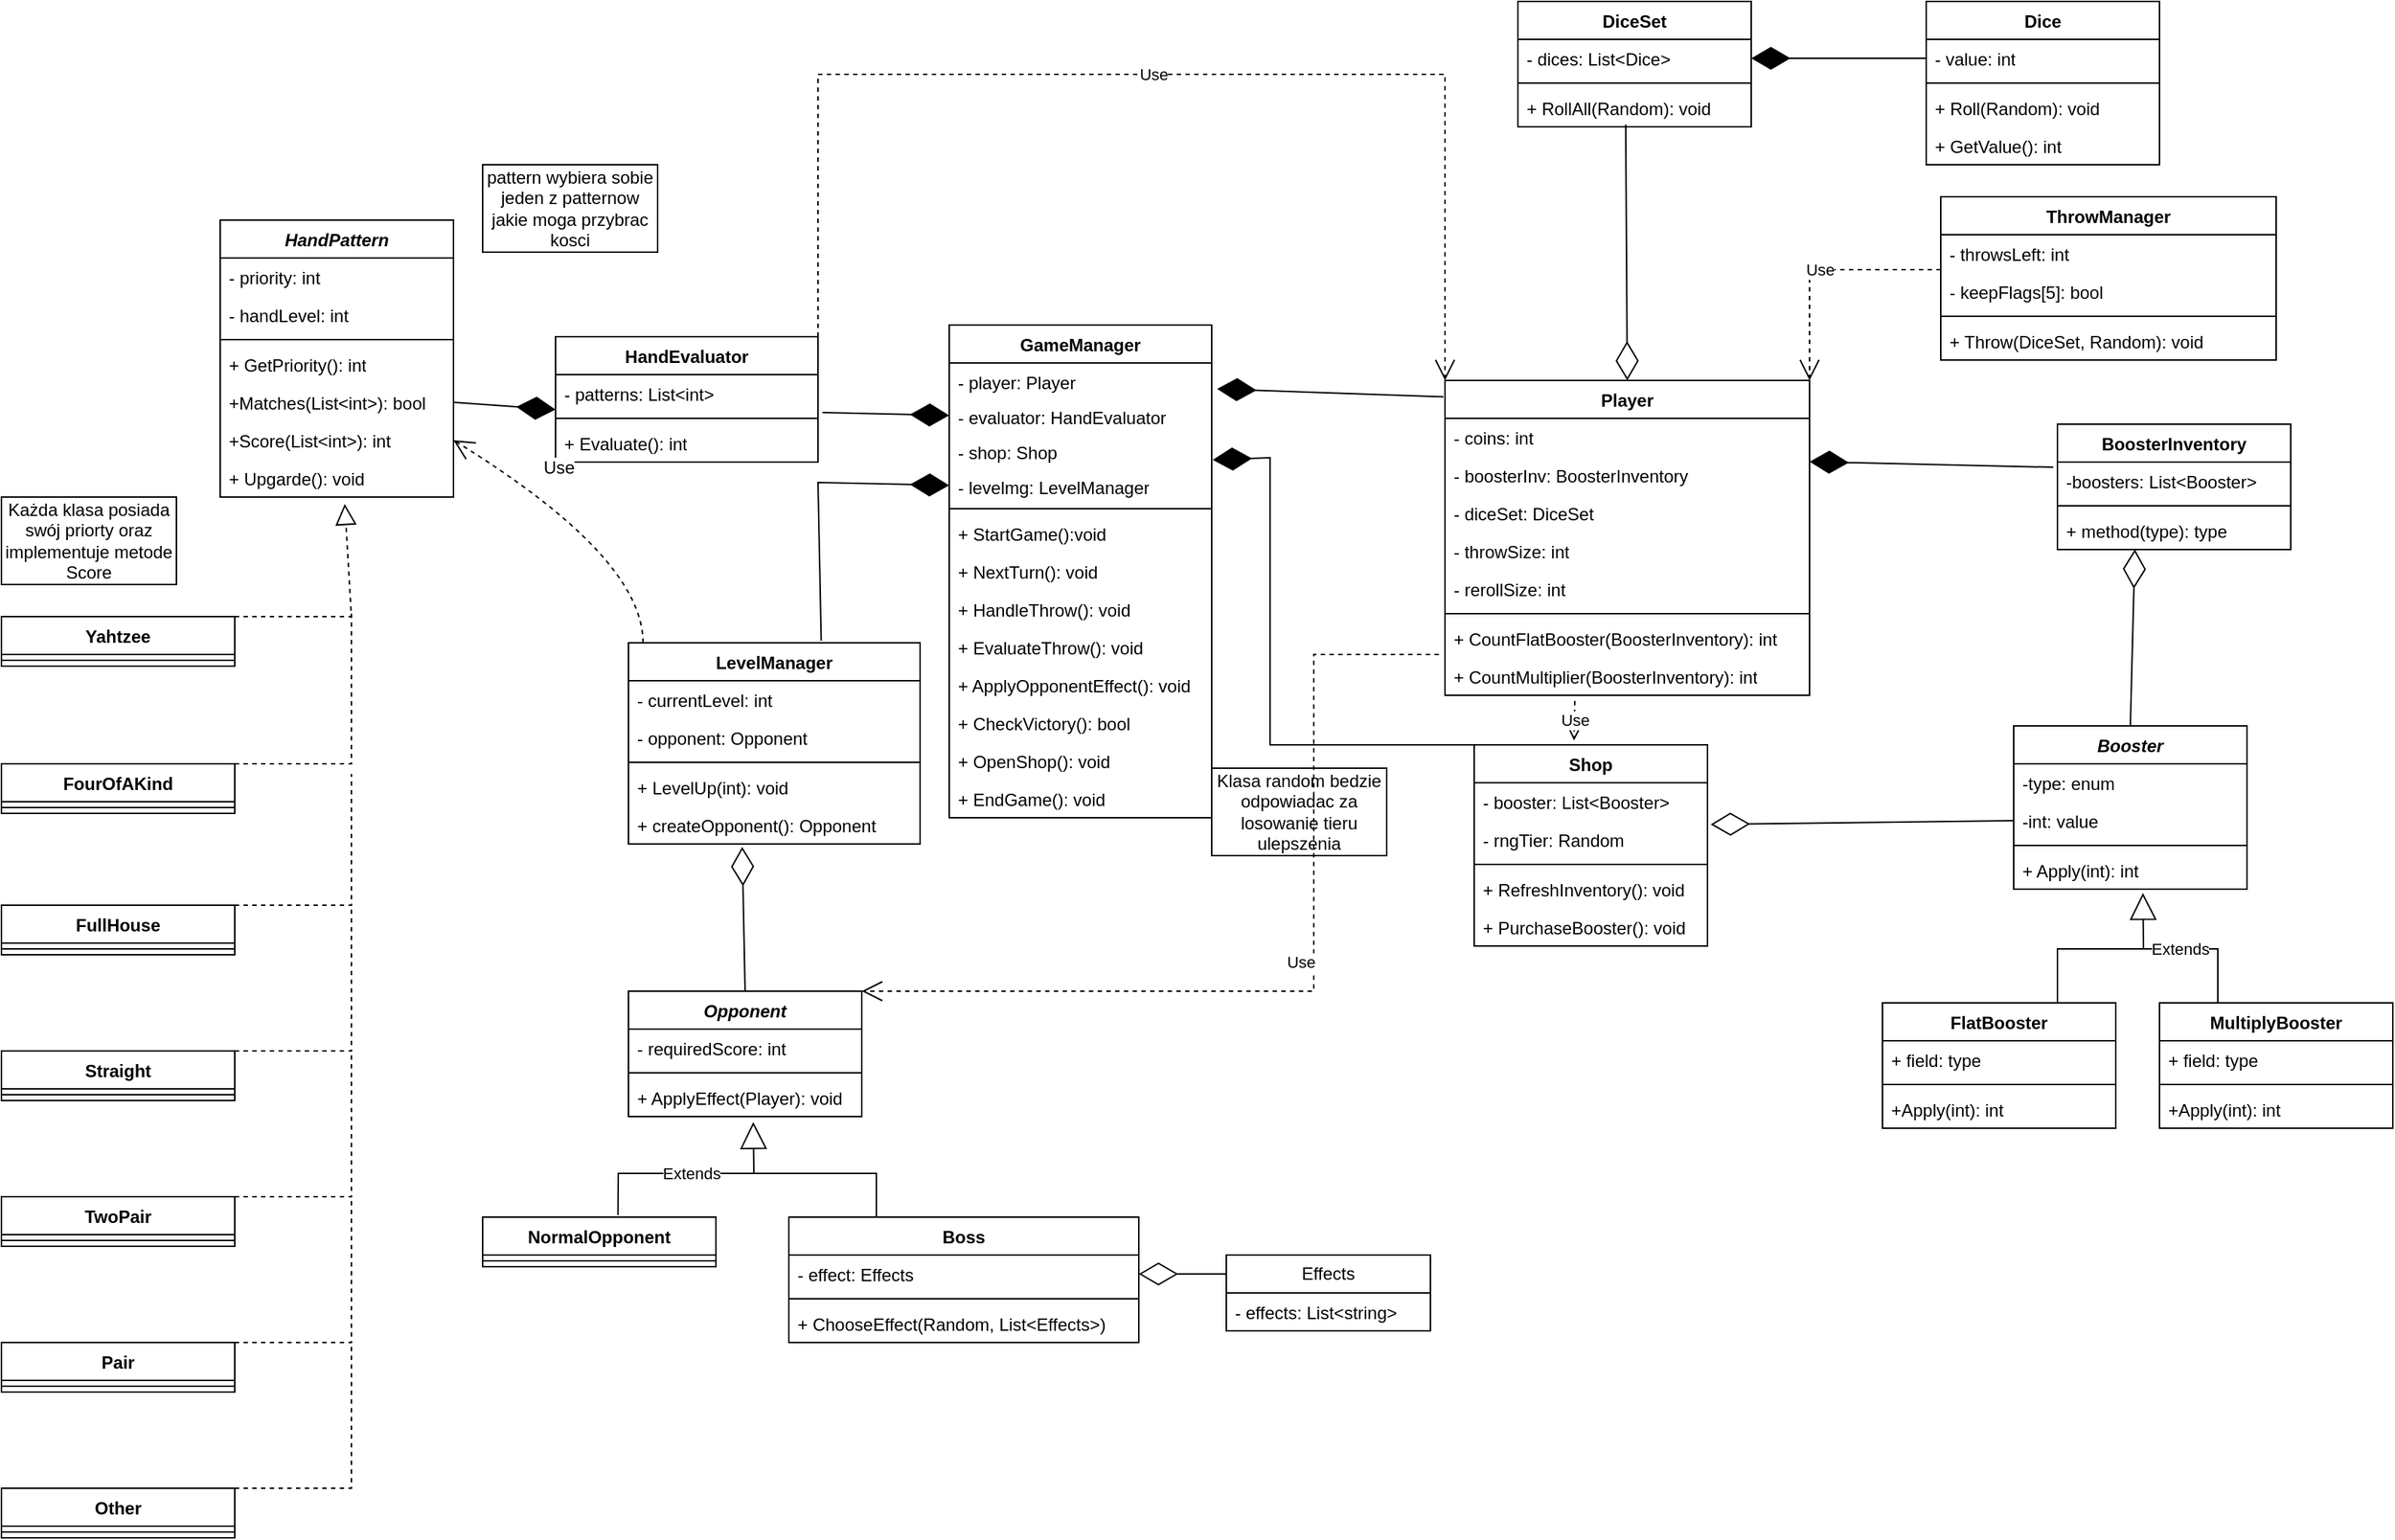 <mxfile version="27.0.4">
  <diagram name="Strona-1" id="m8pvMQrEf0X-ysLBXBIv">
    <mxGraphModel dx="788" dy="945" grid="1" gridSize="10" guides="1" tooltips="1" connect="1" arrows="1" fold="1" page="1" pageScale="1" pageWidth="2339" pageHeight="1300" math="0" shadow="0">
      <root>
        <mxCell id="0" />
        <mxCell id="1" parent="0" />
        <mxCell id="YQaHuLgUDeWE-Vyux6Fx-1" value="GameManager" style="swimlane;fontStyle=1;align=center;verticalAlign=top;childLayout=stackLayout;horizontal=1;startSize=26;horizontalStack=0;resizeParent=1;resizeParentMax=0;resizeLast=0;collapsible=1;marginBottom=0;whiteSpace=wrap;html=1;" parent="1" vertex="1">
          <mxGeometry x="660" y="312" width="180" height="338" as="geometry" />
        </mxCell>
        <mxCell id="YQaHuLgUDeWE-Vyux6Fx-2" value="- player: Player" style="text;strokeColor=none;fillColor=none;align=left;verticalAlign=top;spacingLeft=4;spacingRight=4;overflow=hidden;rotatable=0;points=[[0,0.5],[1,0.5]];portConstraint=eastwest;whiteSpace=wrap;html=1;" parent="YQaHuLgUDeWE-Vyux6Fx-1" vertex="1">
          <mxGeometry y="26" width="180" height="24" as="geometry" />
        </mxCell>
        <mxCell id="YQaHuLgUDeWE-Vyux6Fx-5" value="- evaluator: HandEvaluator" style="text;strokeColor=none;fillColor=none;align=left;verticalAlign=top;spacingLeft=4;spacingRight=4;overflow=hidden;rotatable=0;points=[[0,0.5],[1,0.5]];portConstraint=eastwest;whiteSpace=wrap;html=1;" parent="YQaHuLgUDeWE-Vyux6Fx-1" vertex="1">
          <mxGeometry y="50" width="180" height="24" as="geometry" />
        </mxCell>
        <mxCell id="YQaHuLgUDeWE-Vyux6Fx-7" value="- shop: Shop" style="text;strokeColor=none;fillColor=none;align=left;verticalAlign=top;spacingLeft=4;spacingRight=4;overflow=hidden;rotatable=0;points=[[0,0.5],[1,0.5]];portConstraint=eastwest;whiteSpace=wrap;html=1;" parent="YQaHuLgUDeWE-Vyux6Fx-1" vertex="1">
          <mxGeometry y="74" width="180" height="24" as="geometry" />
        </mxCell>
        <mxCell id="YQaHuLgUDeWE-Vyux6Fx-6" value="- levelmg: LevelManager&lt;div&gt;&lt;br&gt;&lt;/div&gt;" style="text;strokeColor=none;fillColor=none;align=left;verticalAlign=top;spacingLeft=4;spacingRight=4;overflow=hidden;rotatable=0;points=[[0,0.5],[1,0.5]];portConstraint=eastwest;whiteSpace=wrap;html=1;" parent="YQaHuLgUDeWE-Vyux6Fx-1" vertex="1">
          <mxGeometry y="98" width="180" height="24" as="geometry" />
        </mxCell>
        <mxCell id="YQaHuLgUDeWE-Vyux6Fx-3" value="" style="line;strokeWidth=1;fillColor=none;align=left;verticalAlign=middle;spacingTop=-1;spacingLeft=3;spacingRight=3;rotatable=0;labelPosition=right;points=[];portConstraint=eastwest;strokeColor=inherit;" parent="YQaHuLgUDeWE-Vyux6Fx-1" vertex="1">
          <mxGeometry y="122" width="180" height="8" as="geometry" />
        </mxCell>
        <mxCell id="YQaHuLgUDeWE-Vyux6Fx-4" value="+ StartGame():void" style="text;strokeColor=none;fillColor=none;align=left;verticalAlign=top;spacingLeft=4;spacingRight=4;overflow=hidden;rotatable=0;points=[[0,0.5],[1,0.5]];portConstraint=eastwest;whiteSpace=wrap;html=1;" parent="YQaHuLgUDeWE-Vyux6Fx-1" vertex="1">
          <mxGeometry y="130" width="180" height="26" as="geometry" />
        </mxCell>
        <mxCell id="YL9rQBzsxUiRq37KhBcF-14" value="+ NextTurn(): void" style="text;strokeColor=none;fillColor=none;align=left;verticalAlign=top;spacingLeft=4;spacingRight=4;overflow=hidden;rotatable=0;points=[[0,0.5],[1,0.5]];portConstraint=eastwest;whiteSpace=wrap;html=1;" vertex="1" parent="YQaHuLgUDeWE-Vyux6Fx-1">
          <mxGeometry y="156" width="180" height="26" as="geometry" />
        </mxCell>
        <mxCell id="YL9rQBzsxUiRq37KhBcF-13" value="+ HandleThrow(): void" style="text;strokeColor=none;fillColor=none;align=left;verticalAlign=top;spacingLeft=4;spacingRight=4;overflow=hidden;rotatable=0;points=[[0,0.5],[1,0.5]];portConstraint=eastwest;whiteSpace=wrap;html=1;" vertex="1" parent="YQaHuLgUDeWE-Vyux6Fx-1">
          <mxGeometry y="182" width="180" height="26" as="geometry" />
        </mxCell>
        <mxCell id="YL9rQBzsxUiRq37KhBcF-12" value="+ EvaluateThrow(): void" style="text;strokeColor=none;fillColor=none;align=left;verticalAlign=top;spacingLeft=4;spacingRight=4;overflow=hidden;rotatable=0;points=[[0,0.5],[1,0.5]];portConstraint=eastwest;whiteSpace=wrap;html=1;" vertex="1" parent="YQaHuLgUDeWE-Vyux6Fx-1">
          <mxGeometry y="208" width="180" height="26" as="geometry" />
        </mxCell>
        <mxCell id="YL9rQBzsxUiRq37KhBcF-11" value="+ ApplyOpponentEffect(): void" style="text;strokeColor=none;fillColor=none;align=left;verticalAlign=top;spacingLeft=4;spacingRight=4;overflow=hidden;rotatable=0;points=[[0,0.5],[1,0.5]];portConstraint=eastwest;whiteSpace=wrap;html=1;" vertex="1" parent="YQaHuLgUDeWE-Vyux6Fx-1">
          <mxGeometry y="234" width="180" height="26" as="geometry" />
        </mxCell>
        <mxCell id="YL9rQBzsxUiRq37KhBcF-10" value="+ CheckVictory(): bool" style="text;strokeColor=none;fillColor=none;align=left;verticalAlign=top;spacingLeft=4;spacingRight=4;overflow=hidden;rotatable=0;points=[[0,0.5],[1,0.5]];portConstraint=eastwest;whiteSpace=wrap;html=1;" vertex="1" parent="YQaHuLgUDeWE-Vyux6Fx-1">
          <mxGeometry y="260" width="180" height="26" as="geometry" />
        </mxCell>
        <mxCell id="YL9rQBzsxUiRq37KhBcF-8" value="+ OpenShop(): void" style="text;strokeColor=none;fillColor=none;align=left;verticalAlign=top;spacingLeft=4;spacingRight=4;overflow=hidden;rotatable=0;points=[[0,0.5],[1,0.5]];portConstraint=eastwest;whiteSpace=wrap;html=1;" vertex="1" parent="YQaHuLgUDeWE-Vyux6Fx-1">
          <mxGeometry y="286" width="180" height="26" as="geometry" />
        </mxCell>
        <mxCell id="YL9rQBzsxUiRq37KhBcF-7" value="+ EndGame(): void" style="text;strokeColor=none;fillColor=none;align=left;verticalAlign=top;spacingLeft=4;spacingRight=4;overflow=hidden;rotatable=0;points=[[0,0.5],[1,0.5]];portConstraint=eastwest;whiteSpace=wrap;html=1;" vertex="1" parent="YQaHuLgUDeWE-Vyux6Fx-1">
          <mxGeometry y="312" width="180" height="26" as="geometry" />
        </mxCell>
        <mxCell id="YQaHuLgUDeWE-Vyux6Fx-10" value="Player" style="swimlane;fontStyle=1;align=center;verticalAlign=top;childLayout=stackLayout;horizontal=1;startSize=26;horizontalStack=0;resizeParent=1;resizeParentMax=0;resizeLast=0;collapsible=1;marginBottom=0;whiteSpace=wrap;html=1;" parent="1" vertex="1">
          <mxGeometry x="1000" y="350" width="250" height="216" as="geometry">
            <mxRectangle x="830" y="243" width="70" height="30" as="alternateBounds" />
          </mxGeometry>
        </mxCell>
        <mxCell id="YQaHuLgUDeWE-Vyux6Fx-11" value="- coins: int" style="text;strokeColor=none;fillColor=none;align=left;verticalAlign=top;spacingLeft=4;spacingRight=4;overflow=hidden;rotatable=0;points=[[0,0.5],[1,0.5]];portConstraint=eastwest;whiteSpace=wrap;html=1;" parent="YQaHuLgUDeWE-Vyux6Fx-10" vertex="1">
          <mxGeometry y="26" width="250" height="26" as="geometry" />
        </mxCell>
        <mxCell id="YQaHuLgUDeWE-Vyux6Fx-17" value="- boosterInv: BoosterInventory" style="text;strokeColor=none;fillColor=none;align=left;verticalAlign=top;spacingLeft=4;spacingRight=4;overflow=hidden;rotatable=0;points=[[0,0.5],[1,0.5]];portConstraint=eastwest;whiteSpace=wrap;html=1;" parent="YQaHuLgUDeWE-Vyux6Fx-10" vertex="1">
          <mxGeometry y="52" width="250" height="26" as="geometry" />
        </mxCell>
        <mxCell id="YQaHuLgUDeWE-Vyux6Fx-16" value="- diceSet: DiceSet" style="text;strokeColor=none;fillColor=none;align=left;verticalAlign=top;spacingLeft=4;spacingRight=4;overflow=hidden;rotatable=0;points=[[0,0.5],[1,0.5]];portConstraint=eastwest;whiteSpace=wrap;html=1;" parent="YQaHuLgUDeWE-Vyux6Fx-10" vertex="1">
          <mxGeometry y="78" width="250" height="26" as="geometry" />
        </mxCell>
        <mxCell id="YQaHuLgUDeWE-Vyux6Fx-15" value="- throwSize: int" style="text;strokeColor=none;fillColor=none;align=left;verticalAlign=top;spacingLeft=4;spacingRight=4;overflow=hidden;rotatable=0;points=[[0,0.5],[1,0.5]];portConstraint=eastwest;whiteSpace=wrap;html=1;" parent="YQaHuLgUDeWE-Vyux6Fx-10" vertex="1">
          <mxGeometry y="104" width="250" height="26" as="geometry" />
        </mxCell>
        <mxCell id="YQaHuLgUDeWE-Vyux6Fx-14" value="- rerollSize: int" style="text;strokeColor=none;fillColor=none;align=left;verticalAlign=top;spacingLeft=4;spacingRight=4;overflow=hidden;rotatable=0;points=[[0,0.5],[1,0.5]];portConstraint=eastwest;whiteSpace=wrap;html=1;" parent="YQaHuLgUDeWE-Vyux6Fx-10" vertex="1">
          <mxGeometry y="130" width="250" height="26" as="geometry" />
        </mxCell>
        <mxCell id="YQaHuLgUDeWE-Vyux6Fx-12" value="" style="line;strokeWidth=1;fillColor=none;align=left;verticalAlign=middle;spacingTop=-1;spacingLeft=3;spacingRight=3;rotatable=0;labelPosition=right;points=[];portConstraint=eastwest;strokeColor=inherit;" parent="YQaHuLgUDeWE-Vyux6Fx-10" vertex="1">
          <mxGeometry y="156" width="250" height="8" as="geometry" />
        </mxCell>
        <mxCell id="K5tBr7DFvZTMOsOyIGVl-3" value="+ CountFlatBooster(BoosterInventory): int" style="text;strokeColor=none;fillColor=none;align=left;verticalAlign=top;spacingLeft=4;spacingRight=4;overflow=hidden;rotatable=0;points=[[0,0.5],[1,0.5]];portConstraint=eastwest;whiteSpace=wrap;html=1;" parent="YQaHuLgUDeWE-Vyux6Fx-10" vertex="1">
          <mxGeometry y="164" width="250" height="26" as="geometry" />
        </mxCell>
        <mxCell id="YQaHuLgUDeWE-Vyux6Fx-13" value="+ CountMultiplier(BoosterInventory): int" style="text;strokeColor=none;fillColor=none;align=left;verticalAlign=top;spacingLeft=4;spacingRight=4;overflow=hidden;rotatable=0;points=[[0,0.5],[1,0.5]];portConstraint=eastwest;whiteSpace=wrap;html=1;" parent="YQaHuLgUDeWE-Vyux6Fx-10" vertex="1">
          <mxGeometry y="190" width="250" height="26" as="geometry" />
        </mxCell>
        <mxCell id="YQaHuLgUDeWE-Vyux6Fx-18" value="" style="endArrow=diamondThin;endFill=1;endSize=24;html=1;rounded=0;exitX=-0.004;exitY=0.052;exitDx=0;exitDy=0;entryX=1.021;entryY=0.743;entryDx=0;entryDy=0;entryPerimeter=0;exitPerimeter=0;" parent="1" source="YQaHuLgUDeWE-Vyux6Fx-10" target="YQaHuLgUDeWE-Vyux6Fx-2" edge="1">
          <mxGeometry width="160" relative="1" as="geometry">
            <mxPoint x="940" y="497" as="sourcePoint" />
            <mxPoint x="790" y="397" as="targetPoint" />
          </mxGeometry>
        </mxCell>
        <mxCell id="YQaHuLgUDeWE-Vyux6Fx-20" value="BoosterInventory" style="swimlane;fontStyle=1;align=center;verticalAlign=top;childLayout=stackLayout;horizontal=1;startSize=26;horizontalStack=0;resizeParent=1;resizeParentMax=0;resizeLast=0;collapsible=1;marginBottom=0;whiteSpace=wrap;html=1;" parent="1" vertex="1">
          <mxGeometry x="1420" y="380" width="160" height="86" as="geometry" />
        </mxCell>
        <mxCell id="YQaHuLgUDeWE-Vyux6Fx-21" value="-boosters: List&amp;lt;Booster&amp;gt;" style="text;strokeColor=none;fillColor=none;align=left;verticalAlign=top;spacingLeft=4;spacingRight=4;overflow=hidden;rotatable=0;points=[[0,0.5],[1,0.5]];portConstraint=eastwest;whiteSpace=wrap;html=1;" parent="YQaHuLgUDeWE-Vyux6Fx-20" vertex="1">
          <mxGeometry y="26" width="160" height="26" as="geometry" />
        </mxCell>
        <mxCell id="YQaHuLgUDeWE-Vyux6Fx-22" value="" style="line;strokeWidth=1;fillColor=none;align=left;verticalAlign=middle;spacingTop=-1;spacingLeft=3;spacingRight=3;rotatable=0;labelPosition=right;points=[];portConstraint=eastwest;strokeColor=inherit;" parent="YQaHuLgUDeWE-Vyux6Fx-20" vertex="1">
          <mxGeometry y="52" width="160" height="8" as="geometry" />
        </mxCell>
        <mxCell id="YQaHuLgUDeWE-Vyux6Fx-23" value="+ method(type): type" style="text;strokeColor=none;fillColor=none;align=left;verticalAlign=top;spacingLeft=4;spacingRight=4;overflow=hidden;rotatable=0;points=[[0,0.5],[1,0.5]];portConstraint=eastwest;whiteSpace=wrap;html=1;" parent="YQaHuLgUDeWE-Vyux6Fx-20" vertex="1">
          <mxGeometry y="60" width="160" height="26" as="geometry" />
        </mxCell>
        <mxCell id="YQaHuLgUDeWE-Vyux6Fx-25" value="" style="endArrow=diamondThin;endFill=0;endSize=24;html=1;rounded=0;entryX=0.332;entryY=0.996;entryDx=0;entryDy=0;entryPerimeter=0;exitX=0.5;exitY=0;exitDx=0;exitDy=0;" parent="1" source="YQaHuLgUDeWE-Vyux6Fx-26" target="YQaHuLgUDeWE-Vyux6Fx-23" edge="1">
          <mxGeometry width="160" relative="1" as="geometry">
            <mxPoint x="1335" y="567" as="sourcePoint" />
            <mxPoint x="1400" y="527" as="targetPoint" />
          </mxGeometry>
        </mxCell>
        <mxCell id="YQaHuLgUDeWE-Vyux6Fx-26" value="&lt;i&gt;Booster&lt;/i&gt;" style="swimlane;fontStyle=1;align=center;verticalAlign=top;childLayout=stackLayout;horizontal=1;startSize=26;horizontalStack=0;resizeParent=1;resizeParentMax=0;resizeLast=0;collapsible=1;marginBottom=0;whiteSpace=wrap;html=1;" parent="1" vertex="1">
          <mxGeometry x="1390" y="587" width="160" height="112" as="geometry" />
        </mxCell>
        <mxCell id="YQaHuLgUDeWE-Vyux6Fx-27" value="-type: enum" style="text;strokeColor=none;fillColor=none;align=left;verticalAlign=top;spacingLeft=4;spacingRight=4;overflow=hidden;rotatable=0;points=[[0,0.5],[1,0.5]];portConstraint=eastwest;whiteSpace=wrap;html=1;" parent="YQaHuLgUDeWE-Vyux6Fx-26" vertex="1">
          <mxGeometry y="26" width="160" height="26" as="geometry" />
        </mxCell>
        <mxCell id="YQaHuLgUDeWE-Vyux6Fx-30" value="-int: value" style="text;strokeColor=none;fillColor=none;align=left;verticalAlign=top;spacingLeft=4;spacingRight=4;overflow=hidden;rotatable=0;points=[[0,0.5],[1,0.5]];portConstraint=eastwest;whiteSpace=wrap;html=1;" parent="YQaHuLgUDeWE-Vyux6Fx-26" vertex="1">
          <mxGeometry y="52" width="160" height="26" as="geometry" />
        </mxCell>
        <mxCell id="YQaHuLgUDeWE-Vyux6Fx-28" value="" style="line;strokeWidth=1;fillColor=none;align=left;verticalAlign=middle;spacingTop=-1;spacingLeft=3;spacingRight=3;rotatable=0;labelPosition=right;points=[];portConstraint=eastwest;strokeColor=inherit;" parent="YQaHuLgUDeWE-Vyux6Fx-26" vertex="1">
          <mxGeometry y="78" width="160" height="8" as="geometry" />
        </mxCell>
        <mxCell id="YQaHuLgUDeWE-Vyux6Fx-29" value="+ Apply(int): int" style="text;strokeColor=none;fillColor=none;align=left;verticalAlign=top;spacingLeft=4;spacingRight=4;overflow=hidden;rotatable=0;points=[[0,0.5],[1,0.5]];portConstraint=eastwest;whiteSpace=wrap;html=1;" parent="YQaHuLgUDeWE-Vyux6Fx-26" vertex="1">
          <mxGeometry y="86" width="160" height="26" as="geometry" />
        </mxCell>
        <mxCell id="YQaHuLgUDeWE-Vyux6Fx-31" value="FlatBooster" style="swimlane;fontStyle=1;align=center;verticalAlign=top;childLayout=stackLayout;horizontal=1;startSize=26;horizontalStack=0;resizeParent=1;resizeParentMax=0;resizeLast=0;collapsible=1;marginBottom=0;whiteSpace=wrap;html=1;" parent="1" vertex="1">
          <mxGeometry x="1300" y="777" width="160" height="86" as="geometry" />
        </mxCell>
        <mxCell id="YQaHuLgUDeWE-Vyux6Fx-32" value="+ field: type" style="text;strokeColor=none;fillColor=none;align=left;verticalAlign=top;spacingLeft=4;spacingRight=4;overflow=hidden;rotatable=0;points=[[0,0.5],[1,0.5]];portConstraint=eastwest;whiteSpace=wrap;html=1;" parent="YQaHuLgUDeWE-Vyux6Fx-31" vertex="1">
          <mxGeometry y="26" width="160" height="26" as="geometry" />
        </mxCell>
        <mxCell id="YQaHuLgUDeWE-Vyux6Fx-33" value="" style="line;strokeWidth=1;fillColor=none;align=left;verticalAlign=middle;spacingTop=-1;spacingLeft=3;spacingRight=3;rotatable=0;labelPosition=right;points=[];portConstraint=eastwest;strokeColor=inherit;" parent="YQaHuLgUDeWE-Vyux6Fx-31" vertex="1">
          <mxGeometry y="52" width="160" height="8" as="geometry" />
        </mxCell>
        <mxCell id="YQaHuLgUDeWE-Vyux6Fx-34" value="+Apply(int): int" style="text;strokeColor=none;fillColor=none;align=left;verticalAlign=top;spacingLeft=4;spacingRight=4;overflow=hidden;rotatable=0;points=[[0,0.5],[1,0.5]];portConstraint=eastwest;whiteSpace=wrap;html=1;" parent="YQaHuLgUDeWE-Vyux6Fx-31" vertex="1">
          <mxGeometry y="60" width="160" height="26" as="geometry" />
        </mxCell>
        <mxCell id="YQaHuLgUDeWE-Vyux6Fx-35" value="MultiplyBooster" style="swimlane;fontStyle=1;align=center;verticalAlign=top;childLayout=stackLayout;horizontal=1;startSize=26;horizontalStack=0;resizeParent=1;resizeParentMax=0;resizeLast=0;collapsible=1;marginBottom=0;whiteSpace=wrap;html=1;" parent="1" vertex="1">
          <mxGeometry x="1490" y="777" width="160" height="86" as="geometry" />
        </mxCell>
        <mxCell id="YQaHuLgUDeWE-Vyux6Fx-36" value="+ field: type" style="text;strokeColor=none;fillColor=none;align=left;verticalAlign=top;spacingLeft=4;spacingRight=4;overflow=hidden;rotatable=0;points=[[0,0.5],[1,0.5]];portConstraint=eastwest;whiteSpace=wrap;html=1;" parent="YQaHuLgUDeWE-Vyux6Fx-35" vertex="1">
          <mxGeometry y="26" width="160" height="26" as="geometry" />
        </mxCell>
        <mxCell id="YQaHuLgUDeWE-Vyux6Fx-37" value="" style="line;strokeWidth=1;fillColor=none;align=left;verticalAlign=middle;spacingTop=-1;spacingLeft=3;spacingRight=3;rotatable=0;labelPosition=right;points=[];portConstraint=eastwest;strokeColor=inherit;" parent="YQaHuLgUDeWE-Vyux6Fx-35" vertex="1">
          <mxGeometry y="52" width="160" height="8" as="geometry" />
        </mxCell>
        <mxCell id="YQaHuLgUDeWE-Vyux6Fx-38" value="+Apply(int): int" style="text;strokeColor=none;fillColor=none;align=left;verticalAlign=top;spacingLeft=4;spacingRight=4;overflow=hidden;rotatable=0;points=[[0,0.5],[1,0.5]];portConstraint=eastwest;whiteSpace=wrap;html=1;" parent="YQaHuLgUDeWE-Vyux6Fx-35" vertex="1">
          <mxGeometry y="60" width="160" height="26" as="geometry" />
        </mxCell>
        <mxCell id="YQaHuLgUDeWE-Vyux6Fx-40" value="Extends" style="endArrow=block;endSize=16;endFill=0;html=1;rounded=0;entryX=0.554;entryY=1.1;entryDx=0;entryDy=0;entryPerimeter=0;exitX=0.25;exitY=0;exitDx=0;exitDy=0;" parent="1" source="YQaHuLgUDeWE-Vyux6Fx-35" target="YQaHuLgUDeWE-Vyux6Fx-29" edge="1">
          <mxGeometry width="160" relative="1" as="geometry">
            <mxPoint x="1390" y="857" as="sourcePoint" />
            <mxPoint x="1550" y="857" as="targetPoint" />
            <Array as="points">
              <mxPoint x="1530" y="740" />
              <mxPoint x="1479" y="740" />
            </Array>
          </mxGeometry>
        </mxCell>
        <mxCell id="YQaHuLgUDeWE-Vyux6Fx-41" value="Shop" style="swimlane;fontStyle=1;align=center;verticalAlign=top;childLayout=stackLayout;horizontal=1;startSize=26;horizontalStack=0;resizeParent=1;resizeParentMax=0;resizeLast=0;collapsible=1;marginBottom=0;whiteSpace=wrap;html=1;" parent="1" vertex="1">
          <mxGeometry x="1020" y="600" width="160" height="138" as="geometry" />
        </mxCell>
        <mxCell id="YQaHuLgUDeWE-Vyux6Fx-42" value="- booster: List&amp;lt;Booster&amp;gt;" style="text;strokeColor=none;fillColor=none;align=left;verticalAlign=top;spacingLeft=4;spacingRight=4;overflow=hidden;rotatable=0;points=[[0,0.5],[1,0.5]];portConstraint=eastwest;whiteSpace=wrap;html=1;" parent="YQaHuLgUDeWE-Vyux6Fx-41" vertex="1">
          <mxGeometry y="26" width="160" height="26" as="geometry" />
        </mxCell>
        <mxCell id="NPl6d1df7BIbEegA-mZo-1" value="- rngTier: Random" style="text;strokeColor=none;fillColor=none;align=left;verticalAlign=top;spacingLeft=4;spacingRight=4;overflow=hidden;rotatable=0;points=[[0,0.5],[1,0.5]];portConstraint=eastwest;whiteSpace=wrap;html=1;" parent="YQaHuLgUDeWE-Vyux6Fx-41" vertex="1">
          <mxGeometry y="52" width="160" height="26" as="geometry" />
        </mxCell>
        <mxCell id="YQaHuLgUDeWE-Vyux6Fx-43" value="" style="line;strokeWidth=1;fillColor=none;align=left;verticalAlign=middle;spacingTop=-1;spacingLeft=3;spacingRight=3;rotatable=0;labelPosition=right;points=[];portConstraint=eastwest;strokeColor=inherit;" parent="YQaHuLgUDeWE-Vyux6Fx-41" vertex="1">
          <mxGeometry y="78" width="160" height="8" as="geometry" />
        </mxCell>
        <mxCell id="YQaHuLgUDeWE-Vyux6Fx-44" value="+ RefreshInventory(): void" style="text;strokeColor=none;fillColor=none;align=left;verticalAlign=top;spacingLeft=4;spacingRight=4;overflow=hidden;rotatable=0;points=[[0,0.5],[1,0.5]];portConstraint=eastwest;whiteSpace=wrap;html=1;" parent="YQaHuLgUDeWE-Vyux6Fx-41" vertex="1">
          <mxGeometry y="86" width="160" height="26" as="geometry" />
        </mxCell>
        <mxCell id="NPl6d1df7BIbEegA-mZo-3" value="+ PurchaseBooster(): void" style="text;strokeColor=none;fillColor=none;align=left;verticalAlign=top;spacingLeft=4;spacingRight=4;overflow=hidden;rotatable=0;points=[[0,0.5],[1,0.5]];portConstraint=eastwest;whiteSpace=wrap;html=1;" parent="YQaHuLgUDeWE-Vyux6Fx-41" vertex="1">
          <mxGeometry y="112" width="160" height="26" as="geometry" />
        </mxCell>
        <mxCell id="YQaHuLgUDeWE-Vyux6Fx-45" value="" style="endArrow=diamondThin;endFill=1;endSize=24;html=1;rounded=0;exitX=0;exitY=0;exitDx=0;exitDy=0;entryX=1.004;entryY=0.771;entryDx=0;entryDy=0;entryPerimeter=0;" parent="1" source="YQaHuLgUDeWE-Vyux6Fx-41" target="YQaHuLgUDeWE-Vyux6Fx-7" edge="1">
          <mxGeometry width="160" relative="1" as="geometry">
            <mxPoint x="1090" y="617" as="sourcePoint" />
            <mxPoint x="780" y="437" as="targetPoint" />
            <Array as="points">
              <mxPoint x="880" y="600" />
              <mxPoint x="880" y="403" />
            </Array>
          </mxGeometry>
        </mxCell>
        <mxCell id="YQaHuLgUDeWE-Vyux6Fx-46" value="Use" style="endArrow=open;endSize=12;dashed=1;html=1;rounded=0;exitX=0.356;exitY=1.148;exitDx=0;exitDy=0;exitPerimeter=0;entryX=0.428;entryY=-0.022;entryDx=0;entryDy=0;entryPerimeter=0;" parent="1" source="YQaHuLgUDeWE-Vyux6Fx-13" target="YQaHuLgUDeWE-Vyux6Fx-41" edge="1">
          <mxGeometry width="160" relative="1" as="geometry">
            <mxPoint x="1090" y="617" as="sourcePoint" />
            <mxPoint x="1075" y="600" as="targetPoint" />
          </mxGeometry>
        </mxCell>
        <mxCell id="YQaHuLgUDeWE-Vyux6Fx-47" value="" style="endArrow=diamondThin;endFill=0;endSize=24;html=1;rounded=0;exitX=0;exitY=0.5;exitDx=0;exitDy=0;entryX=1.014;entryY=1.099;entryDx=0;entryDy=0;entryPerimeter=0;" parent="1" source="YQaHuLgUDeWE-Vyux6Fx-30" target="YQaHuLgUDeWE-Vyux6Fx-42" edge="1">
          <mxGeometry width="160" relative="1" as="geometry">
            <mxPoint x="1340" y="617" as="sourcePoint" />
            <mxPoint x="1500" y="617" as="targetPoint" />
          </mxGeometry>
        </mxCell>
        <mxCell id="NPl6d1df7BIbEegA-mZo-2" value="Klasa random bedzie odpowiadac za losowanie tieru ulepszenia" style="whiteSpace=wrap;html=1;" parent="1" vertex="1">
          <mxGeometry x="840" y="616" width="120" height="60" as="geometry" />
        </mxCell>
        <mxCell id="NPl6d1df7BIbEegA-mZo-4" value="HandEvaluator" style="swimlane;fontStyle=1;align=center;verticalAlign=top;childLayout=stackLayout;horizontal=1;startSize=26;horizontalStack=0;resizeParent=1;resizeParentMax=0;resizeLast=0;collapsible=1;marginBottom=0;whiteSpace=wrap;html=1;" parent="1" vertex="1">
          <mxGeometry x="390" y="320" width="180" height="86" as="geometry" />
        </mxCell>
        <mxCell id="NPl6d1df7BIbEegA-mZo-5" value="- patterns: List&amp;lt;int&amp;gt;" style="text;strokeColor=none;fillColor=none;align=left;verticalAlign=top;spacingLeft=4;spacingRight=4;overflow=hidden;rotatable=0;points=[[0,0.5],[1,0.5]];portConstraint=eastwest;whiteSpace=wrap;html=1;" parent="NPl6d1df7BIbEegA-mZo-4" vertex="1">
          <mxGeometry y="26" width="180" height="26" as="geometry" />
        </mxCell>
        <mxCell id="NPl6d1df7BIbEegA-mZo-6" value="" style="line;strokeWidth=1;fillColor=none;align=left;verticalAlign=middle;spacingTop=-1;spacingLeft=3;spacingRight=3;rotatable=0;labelPosition=right;points=[];portConstraint=eastwest;strokeColor=inherit;" parent="NPl6d1df7BIbEegA-mZo-4" vertex="1">
          <mxGeometry y="52" width="180" height="8" as="geometry" />
        </mxCell>
        <mxCell id="NPl6d1df7BIbEegA-mZo-7" value="+ Evaluate(): int" style="text;strokeColor=none;fillColor=none;align=left;verticalAlign=top;spacingLeft=4;spacingRight=4;overflow=hidden;rotatable=0;points=[[0,0.5],[1,0.5]];portConstraint=eastwest;whiteSpace=wrap;html=1;" parent="NPl6d1df7BIbEegA-mZo-4" vertex="1">
          <mxGeometry y="60" width="180" height="26" as="geometry" />
        </mxCell>
        <mxCell id="NPl6d1df7BIbEegA-mZo-9" value="pattern wybiera sobie jeden z patternow jakie moga przybrac kosci" style="whiteSpace=wrap;html=1;" parent="1" vertex="1">
          <mxGeometry x="340" y="202" width="120" height="60" as="geometry" />
        </mxCell>
        <mxCell id="NPl6d1df7BIbEegA-mZo-10" value="&lt;i&gt;HandPattern&lt;/i&gt;" style="swimlane;fontStyle=1;align=center;verticalAlign=top;childLayout=stackLayout;horizontal=1;startSize=26;horizontalStack=0;resizeParent=1;resizeParentMax=0;resizeLast=0;collapsible=1;marginBottom=0;whiteSpace=wrap;html=1;" parent="1" vertex="1">
          <mxGeometry x="160" y="240" width="160" height="190" as="geometry" />
        </mxCell>
        <mxCell id="NPl6d1df7BIbEegA-mZo-11" value="- priority: int" style="text;strokeColor=none;fillColor=none;align=left;verticalAlign=top;spacingLeft=4;spacingRight=4;overflow=hidden;rotatable=0;points=[[0,0.5],[1,0.5]];portConstraint=eastwest;whiteSpace=wrap;html=1;" parent="NPl6d1df7BIbEegA-mZo-10" vertex="1">
          <mxGeometry y="26" width="160" height="26" as="geometry" />
        </mxCell>
        <mxCell id="K5tBr7DFvZTMOsOyIGVl-8" value="- handLevel: int" style="text;strokeColor=none;fillColor=none;align=left;verticalAlign=top;spacingLeft=4;spacingRight=4;overflow=hidden;rotatable=0;points=[[0,0.5],[1,0.5]];portConstraint=eastwest;whiteSpace=wrap;html=1;" parent="NPl6d1df7BIbEegA-mZo-10" vertex="1">
          <mxGeometry y="52" width="160" height="26" as="geometry" />
        </mxCell>
        <mxCell id="NPl6d1df7BIbEegA-mZo-12" value="" style="line;strokeWidth=1;fillColor=none;align=left;verticalAlign=middle;spacingTop=-1;spacingLeft=3;spacingRight=3;rotatable=0;labelPosition=right;points=[];portConstraint=eastwest;strokeColor=inherit;" parent="NPl6d1df7BIbEegA-mZo-10" vertex="1">
          <mxGeometry y="78" width="160" height="8" as="geometry" />
        </mxCell>
        <mxCell id="NPl6d1df7BIbEegA-mZo-13" value="+ GetPriority(): int" style="text;strokeColor=none;fillColor=none;align=left;verticalAlign=top;spacingLeft=4;spacingRight=4;overflow=hidden;rotatable=0;points=[[0,0.5],[1,0.5]];portConstraint=eastwest;whiteSpace=wrap;html=1;" parent="NPl6d1df7BIbEegA-mZo-10" vertex="1">
          <mxGeometry y="86" width="160" height="26" as="geometry" />
        </mxCell>
        <mxCell id="MiU77NupNtW6Uq44fxhk-6" value="+Matches(List&amp;lt;int&amp;gt;): bool" style="text;strokeColor=none;fillColor=none;align=left;verticalAlign=top;spacingLeft=4;spacingRight=4;overflow=hidden;rotatable=0;points=[[0,0.5],[1,0.5]];portConstraint=eastwest;whiteSpace=wrap;html=1;" parent="NPl6d1df7BIbEegA-mZo-10" vertex="1">
          <mxGeometry y="112" width="160" height="26" as="geometry" />
        </mxCell>
        <mxCell id="MiU77NupNtW6Uq44fxhk-5" value="+Score(List&amp;lt;int&amp;gt;): int" style="text;strokeColor=none;fillColor=none;align=left;verticalAlign=top;spacingLeft=4;spacingRight=4;overflow=hidden;rotatable=0;points=[[0,0.5],[1,0.5]];portConstraint=eastwest;whiteSpace=wrap;html=1;" parent="NPl6d1df7BIbEegA-mZo-10" vertex="1">
          <mxGeometry y="138" width="160" height="26" as="geometry" />
        </mxCell>
        <mxCell id="K5tBr7DFvZTMOsOyIGVl-10" value="+ Upgarde(): void" style="text;strokeColor=none;fillColor=none;align=left;verticalAlign=top;spacingLeft=4;spacingRight=4;overflow=hidden;rotatable=0;points=[[0,0.5],[1,0.5]];portConstraint=eastwest;whiteSpace=wrap;html=1;" parent="NPl6d1df7BIbEegA-mZo-10" vertex="1">
          <mxGeometry y="164" width="160" height="26" as="geometry" />
        </mxCell>
        <mxCell id="NPl6d1df7BIbEegA-mZo-15" value="Yahtzee" style="swimlane;fontStyle=1;align=center;verticalAlign=top;childLayout=stackLayout;horizontal=1;startSize=26;horizontalStack=0;resizeParent=1;resizeParentMax=0;resizeLast=0;collapsible=1;marginBottom=0;whiteSpace=wrap;html=1;" parent="1" vertex="1">
          <mxGeometry x="10" y="512" width="160" height="34" as="geometry">
            <mxRectangle x="10" y="512" width="80" height="30" as="alternateBounds" />
          </mxGeometry>
        </mxCell>
        <mxCell id="NPl6d1df7BIbEegA-mZo-17" value="" style="line;strokeWidth=1;fillColor=none;align=left;verticalAlign=middle;spacingTop=-1;spacingLeft=3;spacingRight=3;rotatable=0;labelPosition=right;points=[];portConstraint=eastwest;strokeColor=inherit;" parent="NPl6d1df7BIbEegA-mZo-15" vertex="1">
          <mxGeometry y="26" width="160" height="8" as="geometry" />
        </mxCell>
        <mxCell id="NPl6d1df7BIbEegA-mZo-19" value="FourOfAKind" style="swimlane;fontStyle=1;align=center;verticalAlign=top;childLayout=stackLayout;horizontal=1;startSize=26;horizontalStack=0;resizeParent=1;resizeParentMax=0;resizeLast=0;collapsible=1;marginBottom=0;whiteSpace=wrap;html=1;" parent="1" vertex="1">
          <mxGeometry x="10" y="613" width="160" height="34" as="geometry" />
        </mxCell>
        <mxCell id="NPl6d1df7BIbEegA-mZo-21" value="" style="line;strokeWidth=1;fillColor=none;align=left;verticalAlign=middle;spacingTop=-1;spacingLeft=3;spacingRight=3;rotatable=0;labelPosition=right;points=[];portConstraint=eastwest;strokeColor=inherit;" parent="NPl6d1df7BIbEegA-mZo-19" vertex="1">
          <mxGeometry y="26" width="160" height="8" as="geometry" />
        </mxCell>
        <mxCell id="NPl6d1df7BIbEegA-mZo-23" value="FullHouse" style="swimlane;fontStyle=1;align=center;verticalAlign=top;childLayout=stackLayout;horizontal=1;startSize=26;horizontalStack=0;resizeParent=1;resizeParentMax=0;resizeLast=0;collapsible=1;marginBottom=0;whiteSpace=wrap;html=1;" parent="1" vertex="1">
          <mxGeometry x="10" y="710" width="160" height="34" as="geometry" />
        </mxCell>
        <mxCell id="NPl6d1df7BIbEegA-mZo-25" value="" style="line;strokeWidth=1;fillColor=none;align=left;verticalAlign=middle;spacingTop=-1;spacingLeft=3;spacingRight=3;rotatable=0;labelPosition=right;points=[];portConstraint=eastwest;strokeColor=inherit;" parent="NPl6d1df7BIbEegA-mZo-23" vertex="1">
          <mxGeometry y="26" width="160" height="8" as="geometry" />
        </mxCell>
        <mxCell id="NPl6d1df7BIbEegA-mZo-31" value="Straight" style="swimlane;fontStyle=1;align=center;verticalAlign=top;childLayout=stackLayout;horizontal=1;startSize=26;horizontalStack=0;resizeParent=1;resizeParentMax=0;resizeLast=0;collapsible=1;marginBottom=0;whiteSpace=wrap;html=1;" parent="1" vertex="1">
          <mxGeometry x="10" y="810" width="160" height="34" as="geometry" />
        </mxCell>
        <mxCell id="NPl6d1df7BIbEegA-mZo-33" value="" style="line;strokeWidth=1;fillColor=none;align=left;verticalAlign=middle;spacingTop=-1;spacingLeft=3;spacingRight=3;rotatable=0;labelPosition=right;points=[];portConstraint=eastwest;strokeColor=inherit;" parent="NPl6d1df7BIbEegA-mZo-31" vertex="1">
          <mxGeometry y="26" width="160" height="8" as="geometry" />
        </mxCell>
        <mxCell id="NPl6d1df7BIbEegA-mZo-35" value="TwoPair" style="swimlane;fontStyle=1;align=center;verticalAlign=top;childLayout=stackLayout;horizontal=1;startSize=26;horizontalStack=0;resizeParent=1;resizeParentMax=0;resizeLast=0;collapsible=1;marginBottom=0;whiteSpace=wrap;html=1;" parent="1" vertex="1">
          <mxGeometry x="10" y="910" width="160" height="34" as="geometry" />
        </mxCell>
        <mxCell id="NPl6d1df7BIbEegA-mZo-37" value="" style="line;strokeWidth=1;fillColor=none;align=left;verticalAlign=middle;spacingTop=-1;spacingLeft=3;spacingRight=3;rotatable=0;labelPosition=right;points=[];portConstraint=eastwest;strokeColor=inherit;" parent="NPl6d1df7BIbEegA-mZo-35" vertex="1">
          <mxGeometry y="26" width="160" height="8" as="geometry" />
        </mxCell>
        <mxCell id="NPl6d1df7BIbEegA-mZo-39" value="Pair" style="swimlane;fontStyle=1;align=center;verticalAlign=top;childLayout=stackLayout;horizontal=1;startSize=26;horizontalStack=0;resizeParent=1;resizeParentMax=0;resizeLast=0;collapsible=1;marginBottom=0;whiteSpace=wrap;html=1;" parent="1" vertex="1">
          <mxGeometry x="10" y="1010" width="160" height="34" as="geometry" />
        </mxCell>
        <mxCell id="NPl6d1df7BIbEegA-mZo-41" value="" style="line;strokeWidth=1;fillColor=none;align=left;verticalAlign=middle;spacingTop=-1;spacingLeft=3;spacingRight=3;rotatable=0;labelPosition=right;points=[];portConstraint=eastwest;strokeColor=inherit;" parent="NPl6d1df7BIbEegA-mZo-39" vertex="1">
          <mxGeometry y="26" width="160" height="8" as="geometry" />
        </mxCell>
        <mxCell id="NPl6d1df7BIbEegA-mZo-43" value="Other" style="swimlane;fontStyle=1;align=center;verticalAlign=top;childLayout=stackLayout;horizontal=1;startSize=26;horizontalStack=0;resizeParent=1;resizeParentMax=0;resizeLast=0;collapsible=1;marginBottom=0;whiteSpace=wrap;html=1;" parent="1" vertex="1">
          <mxGeometry x="10" y="1110" width="160" height="34" as="geometry" />
        </mxCell>
        <mxCell id="NPl6d1df7BIbEegA-mZo-45" value="" style="line;strokeWidth=1;fillColor=none;align=left;verticalAlign=middle;spacingTop=-1;spacingLeft=3;spacingRight=3;rotatable=0;labelPosition=right;points=[];portConstraint=eastwest;strokeColor=inherit;" parent="NPl6d1df7BIbEegA-mZo-43" vertex="1">
          <mxGeometry y="26" width="160" height="8" as="geometry" />
        </mxCell>
        <mxCell id="Du-ib8wtQgq161XNpt2o-1" value="" style="endArrow=block;dashed=1;endFill=0;endSize=12;html=1;rounded=0;exitX=1;exitY=0;exitDx=0;exitDy=0;entryX=0.534;entryY=1.181;entryDx=0;entryDy=0;entryPerimeter=0;" parent="1" source="NPl6d1df7BIbEegA-mZo-15" target="K5tBr7DFvZTMOsOyIGVl-10" edge="1">
          <mxGeometry width="160" relative="1" as="geometry">
            <mxPoint x="450" y="570" as="sourcePoint" />
            <mxPoint x="300" y="480" as="targetPoint" />
            <Array as="points">
              <mxPoint x="250" y="512" />
            </Array>
          </mxGeometry>
        </mxCell>
        <mxCell id="Du-ib8wtQgq161XNpt2o-2" value="" style="endArrow=none;dashed=1;html=1;rounded=0;exitX=1;exitY=0;exitDx=0;exitDy=0;" parent="1" source="NPl6d1df7BIbEegA-mZo-19" edge="1">
          <mxGeometry width="50" height="50" relative="1" as="geometry">
            <mxPoint x="520" y="730" as="sourcePoint" />
            <mxPoint x="250" y="510" as="targetPoint" />
            <Array as="points">
              <mxPoint x="250" y="613" />
            </Array>
          </mxGeometry>
        </mxCell>
        <mxCell id="Du-ib8wtQgq161XNpt2o-3" value="" style="endArrow=none;dashed=1;html=1;rounded=0;exitX=1;exitY=0;exitDx=0;exitDy=0;" parent="1" source="NPl6d1df7BIbEegA-mZo-23" edge="1">
          <mxGeometry width="50" height="50" relative="1" as="geometry">
            <mxPoint x="230" y="740" as="sourcePoint" />
            <mxPoint x="250" y="620" as="targetPoint" />
            <Array as="points">
              <mxPoint x="250" y="710" />
            </Array>
          </mxGeometry>
        </mxCell>
        <mxCell id="Du-ib8wtQgq161XNpt2o-4" value="" style="endArrow=none;dashed=1;html=1;rounded=0;exitX=1;exitY=0;exitDx=0;exitDy=0;" parent="1" source="NPl6d1df7BIbEegA-mZo-31" edge="1">
          <mxGeometry width="50" height="50" relative="1" as="geometry">
            <mxPoint x="250" y="800" as="sourcePoint" />
            <mxPoint x="250" y="710" as="targetPoint" />
            <Array as="points">
              <mxPoint x="250" y="810" />
            </Array>
          </mxGeometry>
        </mxCell>
        <mxCell id="Du-ib8wtQgq161XNpt2o-5" value="" style="endArrow=none;dashed=1;html=1;rounded=0;exitX=1;exitY=0;exitDx=0;exitDy=0;" parent="1" source="NPl6d1df7BIbEegA-mZo-35" edge="1">
          <mxGeometry width="50" height="50" relative="1" as="geometry">
            <mxPoint x="300" y="910" as="sourcePoint" />
            <mxPoint x="250" y="810" as="targetPoint" />
            <Array as="points">
              <mxPoint x="250" y="910" />
            </Array>
          </mxGeometry>
        </mxCell>
        <mxCell id="Du-ib8wtQgq161XNpt2o-6" value="" style="endArrow=none;dashed=1;html=1;rounded=0;exitX=1;exitY=0;exitDx=0;exitDy=0;" parent="1" source="NPl6d1df7BIbEegA-mZo-39" edge="1">
          <mxGeometry width="50" height="50" relative="1" as="geometry">
            <mxPoint x="220" y="1060" as="sourcePoint" />
            <mxPoint x="250" y="910" as="targetPoint" />
            <Array as="points">
              <mxPoint x="250" y="1010" />
            </Array>
          </mxGeometry>
        </mxCell>
        <mxCell id="Du-ib8wtQgq161XNpt2o-7" value="" style="endArrow=none;dashed=1;html=1;rounded=0;exitX=1;exitY=0;exitDx=0;exitDy=0;" parent="1" source="NPl6d1df7BIbEegA-mZo-43" edge="1">
          <mxGeometry width="50" height="50" relative="1" as="geometry">
            <mxPoint x="240" y="1090" as="sourcePoint" />
            <mxPoint x="250" y="1010" as="targetPoint" />
            <Array as="points">
              <mxPoint x="250" y="1110" />
            </Array>
          </mxGeometry>
        </mxCell>
        <mxCell id="Du-ib8wtQgq161XNpt2o-8" value="LevelManager" style="swimlane;fontStyle=1;align=center;verticalAlign=top;childLayout=stackLayout;horizontal=1;startSize=26;horizontalStack=0;resizeParent=1;resizeParentMax=0;resizeLast=0;collapsible=1;marginBottom=0;whiteSpace=wrap;html=1;" parent="1" vertex="1">
          <mxGeometry x="440" y="530" width="200" height="138" as="geometry" />
        </mxCell>
        <mxCell id="K5tBr7DFvZTMOsOyIGVl-9" value="Use" style="endArrow=open;endSize=12;dashed=1;html=1;rounded=0;fontSize=12;curved=1;entryX=1;entryY=0.5;entryDx=0;entryDy=0;" parent="Du-ib8wtQgq161XNpt2o-8" target="MiU77NupNtW6Uq44fxhk-5" edge="1">
          <mxGeometry x="0.33" y="-21" width="160" relative="1" as="geometry">
            <mxPoint x="10" as="sourcePoint" />
            <mxPoint x="10" y="-70" as="targetPoint" />
            <Array as="points">
              <mxPoint x="10" y="-59" />
            </Array>
            <mxPoint as="offset" />
          </mxGeometry>
        </mxCell>
        <mxCell id="Du-ib8wtQgq161XNpt2o-9" value="- currentLevel: int" style="text;strokeColor=none;fillColor=none;align=left;verticalAlign=top;spacingLeft=4;spacingRight=4;overflow=hidden;rotatable=0;points=[[0,0.5],[1,0.5]];portConstraint=eastwest;whiteSpace=wrap;html=1;" parent="Du-ib8wtQgq161XNpt2o-8" vertex="1">
          <mxGeometry y="26" width="200" height="26" as="geometry" />
        </mxCell>
        <mxCell id="K5tBr7DFvZTMOsOyIGVl-7" value="- opponent: Opponent" style="text;strokeColor=none;fillColor=none;align=left;verticalAlign=top;spacingLeft=4;spacingRight=4;overflow=hidden;rotatable=0;points=[[0,0.5],[1,0.5]];portConstraint=eastwest;whiteSpace=wrap;html=1;" parent="Du-ib8wtQgq161XNpt2o-8" vertex="1">
          <mxGeometry y="52" width="200" height="26" as="geometry" />
        </mxCell>
        <mxCell id="Du-ib8wtQgq161XNpt2o-10" value="" style="line;strokeWidth=1;fillColor=none;align=left;verticalAlign=middle;spacingTop=-1;spacingLeft=3;spacingRight=3;rotatable=0;labelPosition=right;points=[];portConstraint=eastwest;strokeColor=inherit;" parent="Du-ib8wtQgq161XNpt2o-8" vertex="1">
          <mxGeometry y="78" width="200" height="8" as="geometry" />
        </mxCell>
        <mxCell id="Du-ib8wtQgq161XNpt2o-11" value="+ LevelUp(int): void" style="text;strokeColor=none;fillColor=none;align=left;verticalAlign=top;spacingLeft=4;spacingRight=4;overflow=hidden;rotatable=0;points=[[0,0.5],[1,0.5]];portConstraint=eastwest;whiteSpace=wrap;html=1;" parent="Du-ib8wtQgq161XNpt2o-8" vertex="1">
          <mxGeometry y="86" width="200" height="26" as="geometry" />
        </mxCell>
        <mxCell id="K5tBr7DFvZTMOsOyIGVl-11" value="+ createOpponent(): Opponent" style="text;strokeColor=none;fillColor=none;align=left;verticalAlign=top;spacingLeft=4;spacingRight=4;overflow=hidden;rotatable=0;points=[[0,0.5],[1,0.5]];portConstraint=eastwest;whiteSpace=wrap;html=1;" parent="Du-ib8wtQgq161XNpt2o-8" vertex="1">
          <mxGeometry y="112" width="200" height="26" as="geometry" />
        </mxCell>
        <mxCell id="Du-ib8wtQgq161XNpt2o-12" value="&lt;i&gt;Opponent&lt;/i&gt;" style="swimlane;fontStyle=1;align=center;verticalAlign=top;childLayout=stackLayout;horizontal=1;startSize=26;horizontalStack=0;resizeParent=1;resizeParentMax=0;resizeLast=0;collapsible=1;marginBottom=0;whiteSpace=wrap;html=1;" parent="1" vertex="1">
          <mxGeometry x="440" y="769" width="160" height="86" as="geometry" />
        </mxCell>
        <mxCell id="Du-ib8wtQgq161XNpt2o-13" value="- requiredScore: int" style="text;strokeColor=none;fillColor=none;align=left;verticalAlign=top;spacingLeft=4;spacingRight=4;overflow=hidden;rotatable=0;points=[[0,0.5],[1,0.5]];portConstraint=eastwest;whiteSpace=wrap;html=1;" parent="Du-ib8wtQgq161XNpt2o-12" vertex="1">
          <mxGeometry y="26" width="160" height="26" as="geometry" />
        </mxCell>
        <mxCell id="Du-ib8wtQgq161XNpt2o-14" value="" style="line;strokeWidth=1;fillColor=none;align=left;verticalAlign=middle;spacingTop=-1;spacingLeft=3;spacingRight=3;rotatable=0;labelPosition=right;points=[];portConstraint=eastwest;strokeColor=inherit;" parent="Du-ib8wtQgq161XNpt2o-12" vertex="1">
          <mxGeometry y="52" width="160" height="8" as="geometry" />
        </mxCell>
        <mxCell id="Du-ib8wtQgq161XNpt2o-15" value="+ ApplyEffect(Player): void" style="text;strokeColor=none;fillColor=none;align=left;verticalAlign=top;spacingLeft=4;spacingRight=4;overflow=hidden;rotatable=0;points=[[0,0.5],[1,0.5]];portConstraint=eastwest;whiteSpace=wrap;html=1;" parent="Du-ib8wtQgq161XNpt2o-12" vertex="1">
          <mxGeometry y="60" width="160" height="26" as="geometry" />
        </mxCell>
        <mxCell id="Du-ib8wtQgq161XNpt2o-16" value="" style="endArrow=none;html=1;rounded=0;exitX=0.75;exitY=0;exitDx=0;exitDy=0;" parent="1" source="YQaHuLgUDeWE-Vyux6Fx-31" edge="1">
          <mxGeometry width="50" height="50" relative="1" as="geometry">
            <mxPoint x="1390" y="780" as="sourcePoint" />
            <mxPoint x="1480" y="740" as="targetPoint" />
            <Array as="points">
              <mxPoint x="1420" y="740" />
            </Array>
          </mxGeometry>
        </mxCell>
        <mxCell id="Du-ib8wtQgq161XNpt2o-17" value="NormalOpponent" style="swimlane;fontStyle=1;align=center;verticalAlign=top;childLayout=stackLayout;horizontal=1;startSize=26;horizontalStack=0;resizeParent=1;resizeParentMax=0;resizeLast=0;collapsible=1;marginBottom=0;whiteSpace=wrap;html=1;" parent="1" vertex="1">
          <mxGeometry x="340" y="924" width="160" height="34" as="geometry" />
        </mxCell>
        <mxCell id="Du-ib8wtQgq161XNpt2o-19" value="" style="line;strokeWidth=1;fillColor=none;align=left;verticalAlign=middle;spacingTop=-1;spacingLeft=3;spacingRight=3;rotatable=0;labelPosition=right;points=[];portConstraint=eastwest;strokeColor=inherit;" parent="Du-ib8wtQgq161XNpt2o-17" vertex="1">
          <mxGeometry y="26" width="160" height="8" as="geometry" />
        </mxCell>
        <mxCell id="Du-ib8wtQgq161XNpt2o-21" value="Boss" style="swimlane;fontStyle=1;align=center;verticalAlign=top;childLayout=stackLayout;horizontal=1;startSize=26;horizontalStack=0;resizeParent=1;resizeParentMax=0;resizeLast=0;collapsible=1;marginBottom=0;whiteSpace=wrap;html=1;" parent="1" vertex="1">
          <mxGeometry x="550" y="924" width="240" height="86" as="geometry" />
        </mxCell>
        <mxCell id="Du-ib8wtQgq161XNpt2o-22" value="- effect: Effects" style="text;strokeColor=none;fillColor=none;align=left;verticalAlign=top;spacingLeft=4;spacingRight=4;overflow=hidden;rotatable=0;points=[[0,0.5],[1,0.5]];portConstraint=eastwest;whiteSpace=wrap;html=1;" parent="Du-ib8wtQgq161XNpt2o-21" vertex="1">
          <mxGeometry y="26" width="240" height="26" as="geometry" />
        </mxCell>
        <mxCell id="Du-ib8wtQgq161XNpt2o-23" value="" style="line;strokeWidth=1;fillColor=none;align=left;verticalAlign=middle;spacingTop=-1;spacingLeft=3;spacingRight=3;rotatable=0;labelPosition=right;points=[];portConstraint=eastwest;strokeColor=inherit;" parent="Du-ib8wtQgq161XNpt2o-21" vertex="1">
          <mxGeometry y="52" width="240" height="8" as="geometry" />
        </mxCell>
        <mxCell id="Du-ib8wtQgq161XNpt2o-24" value="+ ChooseEffect(Random, List&amp;lt;Effects&amp;gt;)" style="text;strokeColor=none;fillColor=none;align=left;verticalAlign=top;spacingLeft=4;spacingRight=4;overflow=hidden;rotatable=0;points=[[0,0.5],[1,0.5]];portConstraint=eastwest;whiteSpace=wrap;html=1;" parent="Du-ib8wtQgq161XNpt2o-21" vertex="1">
          <mxGeometry y="60" width="240" height="26" as="geometry" />
        </mxCell>
        <mxCell id="Du-ib8wtQgq161XNpt2o-26" value="DiceSet" style="swimlane;fontStyle=1;align=center;verticalAlign=top;childLayout=stackLayout;horizontal=1;startSize=26;horizontalStack=0;resizeParent=1;resizeParentMax=0;resizeLast=0;collapsible=1;marginBottom=0;whiteSpace=wrap;html=1;" parent="1" vertex="1">
          <mxGeometry x="1050" y="90" width="160" height="86" as="geometry" />
        </mxCell>
        <mxCell id="Du-ib8wtQgq161XNpt2o-27" value="- dices: List&amp;lt;Dice&amp;gt;" style="text;strokeColor=none;fillColor=none;align=left;verticalAlign=top;spacingLeft=4;spacingRight=4;overflow=hidden;rotatable=0;points=[[0,0.5],[1,0.5]];portConstraint=eastwest;whiteSpace=wrap;html=1;" parent="Du-ib8wtQgq161XNpt2o-26" vertex="1">
          <mxGeometry y="26" width="160" height="26" as="geometry" />
        </mxCell>
        <mxCell id="Du-ib8wtQgq161XNpt2o-28" value="" style="line;strokeWidth=1;fillColor=none;align=left;verticalAlign=middle;spacingTop=-1;spacingLeft=3;spacingRight=3;rotatable=0;labelPosition=right;points=[];portConstraint=eastwest;strokeColor=inherit;" parent="Du-ib8wtQgq161XNpt2o-26" vertex="1">
          <mxGeometry y="52" width="160" height="8" as="geometry" />
        </mxCell>
        <mxCell id="Du-ib8wtQgq161XNpt2o-29" value="+ RollAll(Random): void" style="text;strokeColor=none;fillColor=none;align=left;verticalAlign=top;spacingLeft=4;spacingRight=4;overflow=hidden;rotatable=0;points=[[0,0.5],[1,0.5]];portConstraint=eastwest;whiteSpace=wrap;html=1;" parent="Du-ib8wtQgq161XNpt2o-26" vertex="1">
          <mxGeometry y="60" width="160" height="26" as="geometry" />
        </mxCell>
        <mxCell id="Du-ib8wtQgq161XNpt2o-30" value="Dice" style="swimlane;fontStyle=1;align=center;verticalAlign=top;childLayout=stackLayout;horizontal=1;startSize=26;horizontalStack=0;resizeParent=1;resizeParentMax=0;resizeLast=0;collapsible=1;marginBottom=0;whiteSpace=wrap;html=1;" parent="1" vertex="1">
          <mxGeometry x="1330" y="90" width="160" height="112" as="geometry" />
        </mxCell>
        <mxCell id="Du-ib8wtQgq161XNpt2o-31" value="- value: int" style="text;strokeColor=none;fillColor=none;align=left;verticalAlign=top;spacingLeft=4;spacingRight=4;overflow=hidden;rotatable=0;points=[[0,0.5],[1,0.5]];portConstraint=eastwest;whiteSpace=wrap;html=1;" parent="Du-ib8wtQgq161XNpt2o-30" vertex="1">
          <mxGeometry y="26" width="160" height="26" as="geometry" />
        </mxCell>
        <mxCell id="Du-ib8wtQgq161XNpt2o-32" value="" style="line;strokeWidth=1;fillColor=none;align=left;verticalAlign=middle;spacingTop=-1;spacingLeft=3;spacingRight=3;rotatable=0;labelPosition=right;points=[];portConstraint=eastwest;strokeColor=inherit;" parent="Du-ib8wtQgq161XNpt2o-30" vertex="1">
          <mxGeometry y="52" width="160" height="8" as="geometry" />
        </mxCell>
        <mxCell id="Du-ib8wtQgq161XNpt2o-33" value="+ Roll(Random): void" style="text;strokeColor=none;fillColor=none;align=left;verticalAlign=top;spacingLeft=4;spacingRight=4;overflow=hidden;rotatable=0;points=[[0,0.5],[1,0.5]];portConstraint=eastwest;whiteSpace=wrap;html=1;" parent="Du-ib8wtQgq161XNpt2o-30" vertex="1">
          <mxGeometry y="60" width="160" height="26" as="geometry" />
        </mxCell>
        <mxCell id="K5tBr7DFvZTMOsOyIGVl-5" value="+ GetValue(): int" style="text;strokeColor=none;fillColor=none;align=left;verticalAlign=top;spacingLeft=4;spacingRight=4;overflow=hidden;rotatable=0;points=[[0,0.5],[1,0.5]];portConstraint=eastwest;whiteSpace=wrap;html=1;" parent="Du-ib8wtQgq161XNpt2o-30" vertex="1">
          <mxGeometry y="86" width="160" height="26" as="geometry" />
        </mxCell>
        <mxCell id="Du-ib8wtQgq161XNpt2o-34" value="" style="endArrow=diamondThin;endFill=1;endSize=24;html=1;rounded=0;exitX=0.661;exitY=-0.011;exitDx=0;exitDy=0;exitPerimeter=0;entryX=0;entryY=0.5;entryDx=0;entryDy=0;" parent="1" source="Du-ib8wtQgq161XNpt2o-8" target="YQaHuLgUDeWE-Vyux6Fx-6" edge="1">
          <mxGeometry width="160" relative="1" as="geometry">
            <mxPoint x="500" y="470" as="sourcePoint" />
            <mxPoint x="660" y="470" as="targetPoint" />
            <Array as="points">
              <mxPoint x="570" y="420" />
            </Array>
          </mxGeometry>
        </mxCell>
        <mxCell id="Du-ib8wtQgq161XNpt2o-35" value="Extends" style="endArrow=block;endSize=16;endFill=0;html=1;rounded=0;exitX=0.58;exitY=-0.04;exitDx=0;exitDy=0;exitPerimeter=0;entryX=0.535;entryY=1.144;entryDx=0;entryDy=0;entryPerimeter=0;" parent="1" source="Du-ib8wtQgq161XNpt2o-17" target="Du-ib8wtQgq161XNpt2o-15" edge="1">
          <mxGeometry width="160" relative="1" as="geometry">
            <mxPoint x="490" y="884" as="sourcePoint" />
            <mxPoint x="650" y="884" as="targetPoint" />
            <Array as="points">
              <mxPoint x="433" y="894" />
              <mxPoint x="526" y="894" />
            </Array>
          </mxGeometry>
        </mxCell>
        <mxCell id="Du-ib8wtQgq161XNpt2o-36" value="" style="endArrow=none;html=1;rounded=0;exitX=0.25;exitY=0;exitDx=0;exitDy=0;" parent="1" source="Du-ib8wtQgq161XNpt2o-21" edge="1">
          <mxGeometry width="50" height="50" relative="1" as="geometry">
            <mxPoint x="560" y="934" as="sourcePoint" />
            <mxPoint x="520" y="894" as="targetPoint" />
            <Array as="points">
              <mxPoint x="610" y="894" />
            </Array>
          </mxGeometry>
        </mxCell>
        <mxCell id="Du-ib8wtQgq161XNpt2o-37" value="" style="endArrow=diamondThin;endFill=0;endSize=24;html=1;rounded=0;exitX=0.5;exitY=0;exitDx=0;exitDy=0;" parent="1" source="Du-ib8wtQgq161XNpt2o-12" edge="1">
          <mxGeometry width="160" relative="1" as="geometry">
            <mxPoint x="330" y="650" as="sourcePoint" />
            <mxPoint x="518" y="670" as="targetPoint" />
          </mxGeometry>
        </mxCell>
        <mxCell id="Du-ib8wtQgq161XNpt2o-38" value="" style="endArrow=diamondThin;endFill=0;endSize=24;html=1;rounded=0;entryX=0.5;entryY=0;entryDx=0;entryDy=0;exitX=0.462;exitY=0.94;exitDx=0;exitDy=0;exitPerimeter=0;" parent="1" source="Du-ib8wtQgq161XNpt2o-29" target="YQaHuLgUDeWE-Vyux6Fx-10" edge="1">
          <mxGeometry width="160" relative="1" as="geometry">
            <mxPoint x="1100" y="231" as="sourcePoint" />
            <mxPoint x="1190" y="280" as="targetPoint" />
          </mxGeometry>
        </mxCell>
        <mxCell id="Du-ib8wtQgq161XNpt2o-40" value="ThrowManager" style="swimlane;fontStyle=1;align=center;verticalAlign=top;childLayout=stackLayout;horizontal=1;startSize=26;horizontalStack=0;resizeParent=1;resizeParentMax=0;resizeLast=0;collapsible=1;marginBottom=0;whiteSpace=wrap;html=1;" parent="1" vertex="1">
          <mxGeometry x="1340" y="224" width="230" height="112" as="geometry" />
        </mxCell>
        <mxCell id="Du-ib8wtQgq161XNpt2o-41" value="- throwsLeft: int" style="text;strokeColor=none;fillColor=none;align=left;verticalAlign=top;spacingLeft=4;spacingRight=4;overflow=hidden;rotatable=0;points=[[0,0.5],[1,0.5]];portConstraint=eastwest;whiteSpace=wrap;html=1;" parent="Du-ib8wtQgq161XNpt2o-40" vertex="1">
          <mxGeometry y="26" width="230" height="26" as="geometry" />
        </mxCell>
        <mxCell id="K5tBr7DFvZTMOsOyIGVl-6" value="- keepFlags[5]: bool" style="text;strokeColor=none;fillColor=none;align=left;verticalAlign=top;spacingLeft=4;spacingRight=4;overflow=hidden;rotatable=0;points=[[0,0.5],[1,0.5]];portConstraint=eastwest;whiteSpace=wrap;html=1;" parent="Du-ib8wtQgq161XNpt2o-40" vertex="1">
          <mxGeometry y="52" width="230" height="26" as="geometry" />
        </mxCell>
        <mxCell id="Du-ib8wtQgq161XNpt2o-44" value="Use" style="endArrow=open;endSize=12;dashed=1;html=1;rounded=0;entryX=1;entryY=0;entryDx=0;entryDy=0;" parent="Du-ib8wtQgq161XNpt2o-40" target="YQaHuLgUDeWE-Vyux6Fx-10" edge="1">
          <mxGeometry width="160" relative="1" as="geometry">
            <mxPoint y="50" as="sourcePoint" />
            <mxPoint x="160" y="50" as="targetPoint" />
            <Array as="points">
              <mxPoint x="-90" y="50" />
            </Array>
          </mxGeometry>
        </mxCell>
        <mxCell id="Du-ib8wtQgq161XNpt2o-42" value="" style="line;strokeWidth=1;fillColor=none;align=left;verticalAlign=middle;spacingTop=-1;spacingLeft=3;spacingRight=3;rotatable=0;labelPosition=right;points=[];portConstraint=eastwest;strokeColor=inherit;" parent="Du-ib8wtQgq161XNpt2o-40" vertex="1">
          <mxGeometry y="78" width="230" height="8" as="geometry" />
        </mxCell>
        <mxCell id="Du-ib8wtQgq161XNpt2o-43" value="+ Throw(DiceSet, Random): void" style="text;strokeColor=none;fillColor=none;align=left;verticalAlign=top;spacingLeft=4;spacingRight=4;overflow=hidden;rotatable=0;points=[[0,0.5],[1,0.5]];portConstraint=eastwest;whiteSpace=wrap;html=1;" parent="Du-ib8wtQgq161XNpt2o-40" vertex="1">
          <mxGeometry y="86" width="230" height="26" as="geometry" />
        </mxCell>
        <mxCell id="YQaHuLgUDeWE-Vyux6Fx-24" value="" style="endArrow=diamondThin;endFill=1;endSize=24;html=1;rounded=0;exitX=-0.018;exitY=0.137;exitDx=0;exitDy=0;entryX=1;entryY=0.145;entryDx=0;entryDy=0;entryPerimeter=0;exitPerimeter=0;" parent="1" source="YQaHuLgUDeWE-Vyux6Fx-21" target="YQaHuLgUDeWE-Vyux6Fx-17" edge="1">
          <mxGeometry width="160" relative="1" as="geometry">
            <mxPoint x="1240" y="527" as="sourcePoint" />
            <mxPoint x="1400" y="527" as="targetPoint" />
          </mxGeometry>
        </mxCell>
        <mxCell id="Du-ib8wtQgq161XNpt2o-45" value="" style="endArrow=diamondThin;endFill=1;endSize=24;html=1;rounded=0;exitX=1;exitY=0.5;exitDx=0;exitDy=0;" parent="1" source="MiU77NupNtW6Uq44fxhk-6" edge="1">
          <mxGeometry width="160" relative="1" as="geometry">
            <mxPoint x="330" y="370" as="sourcePoint" />
            <mxPoint x="390" y="370" as="targetPoint" />
          </mxGeometry>
        </mxCell>
        <mxCell id="MiU77NupNtW6Uq44fxhk-2" value="Use" style="endArrow=open;endSize=12;dashed=1;html=1;rounded=0;exitX=1;exitY=0;exitDx=0;exitDy=0;entryX=0;entryY=0;entryDx=0;entryDy=0;" parent="1" source="NPl6d1df7BIbEegA-mZo-4" target="YQaHuLgUDeWE-Vyux6Fx-10" edge="1">
          <mxGeometry width="160" relative="1" as="geometry">
            <mxPoint x="680" y="200" as="sourcePoint" />
            <mxPoint x="840" y="200" as="targetPoint" />
            <Array as="points">
              <mxPoint x="570" y="140" />
              <mxPoint x="1000" y="140" />
            </Array>
          </mxGeometry>
        </mxCell>
        <mxCell id="MiU77NupNtW6Uq44fxhk-3" value="" style="endArrow=diamondThin;endFill=1;endSize=24;html=1;rounded=0;exitX=0;exitY=0.5;exitDx=0;exitDy=0;entryX=1;entryY=0.5;entryDx=0;entryDy=0;" parent="1" source="Du-ib8wtQgq161XNpt2o-31" target="Du-ib8wtQgq161XNpt2o-27" edge="1">
          <mxGeometry width="160" relative="1" as="geometry">
            <mxPoint x="1230" y="170" as="sourcePoint" />
            <mxPoint x="1390" y="170" as="targetPoint" />
          </mxGeometry>
        </mxCell>
        <mxCell id="MiU77NupNtW6Uq44fxhk-4" value="" style="endArrow=diamondThin;endFill=1;endSize=24;html=1;rounded=0;exitX=1.017;exitY=1;exitDx=0;exitDy=0;exitPerimeter=0;entryX=0;entryY=0.5;entryDx=0;entryDy=0;" parent="1" source="NPl6d1df7BIbEegA-mZo-5" target="YQaHuLgUDeWE-Vyux6Fx-5" edge="1">
          <mxGeometry width="160" relative="1" as="geometry">
            <mxPoint x="590" y="340" as="sourcePoint" />
            <mxPoint x="750" y="340" as="targetPoint" />
          </mxGeometry>
        </mxCell>
        <mxCell id="MiU77NupNtW6Uq44fxhk-7" value="Każda klasa posiada swój priorty oraz implementuje metode Score" style="whiteSpace=wrap;html=1;" parent="1" vertex="1">
          <mxGeometry x="10" y="430" width="120" height="60" as="geometry" />
        </mxCell>
        <mxCell id="MiU77NupNtW6Uq44fxhk-8" value="Use" style="endArrow=open;endSize=12;dashed=1;html=1;rounded=0;exitX=-0.017;exitY=-0.077;exitDx=0;exitDy=0;entryX=1;entryY=0;entryDx=0;entryDy=0;exitPerimeter=0;" parent="1" source="YQaHuLgUDeWE-Vyux6Fx-13" target="Du-ib8wtQgq161XNpt2o-12" edge="1">
          <mxGeometry x="0.039" y="-20" width="160" relative="1" as="geometry">
            <mxPoint x="900" y="520" as="sourcePoint" />
            <mxPoint x="1060" y="520" as="targetPoint" />
            <Array as="points">
              <mxPoint x="910" y="538" />
              <mxPoint x="910" y="769" />
            </Array>
            <mxPoint as="offset" />
          </mxGeometry>
        </mxCell>
        <mxCell id="YL9rQBzsxUiRq37KhBcF-1" value="Effects" style="swimlane;fontStyle=0;childLayout=stackLayout;horizontal=1;startSize=26;fillColor=none;horizontalStack=0;resizeParent=1;resizeParentMax=0;resizeLast=0;collapsible=1;marginBottom=0;whiteSpace=wrap;html=1;" vertex="1" parent="1">
          <mxGeometry x="850" y="950" width="140" height="52" as="geometry" />
        </mxCell>
        <mxCell id="YL9rQBzsxUiRq37KhBcF-2" value="- effects: List&amp;lt;string&amp;gt;" style="text;strokeColor=none;fillColor=none;align=left;verticalAlign=top;spacingLeft=4;spacingRight=4;overflow=hidden;rotatable=0;points=[[0,0.5],[1,0.5]];portConstraint=eastwest;whiteSpace=wrap;html=1;" vertex="1" parent="YL9rQBzsxUiRq37KhBcF-1">
          <mxGeometry y="26" width="140" height="26" as="geometry" />
        </mxCell>
        <mxCell id="YL9rQBzsxUiRq37KhBcF-6" value="" style="endArrow=diamondThin;endFill=0;endSize=24;html=1;rounded=0;fontSize=12;curved=1;exitX=0;exitY=0.25;exitDx=0;exitDy=0;entryX=1;entryY=0.5;entryDx=0;entryDy=0;" edge="1" parent="1" source="YL9rQBzsxUiRq37KhBcF-1" target="Du-ib8wtQgq161XNpt2o-22">
          <mxGeometry width="160" relative="1" as="geometry">
            <mxPoint x="700" y="990" as="sourcePoint" />
            <mxPoint x="860" y="990" as="targetPoint" />
          </mxGeometry>
        </mxCell>
      </root>
    </mxGraphModel>
  </diagram>
</mxfile>
